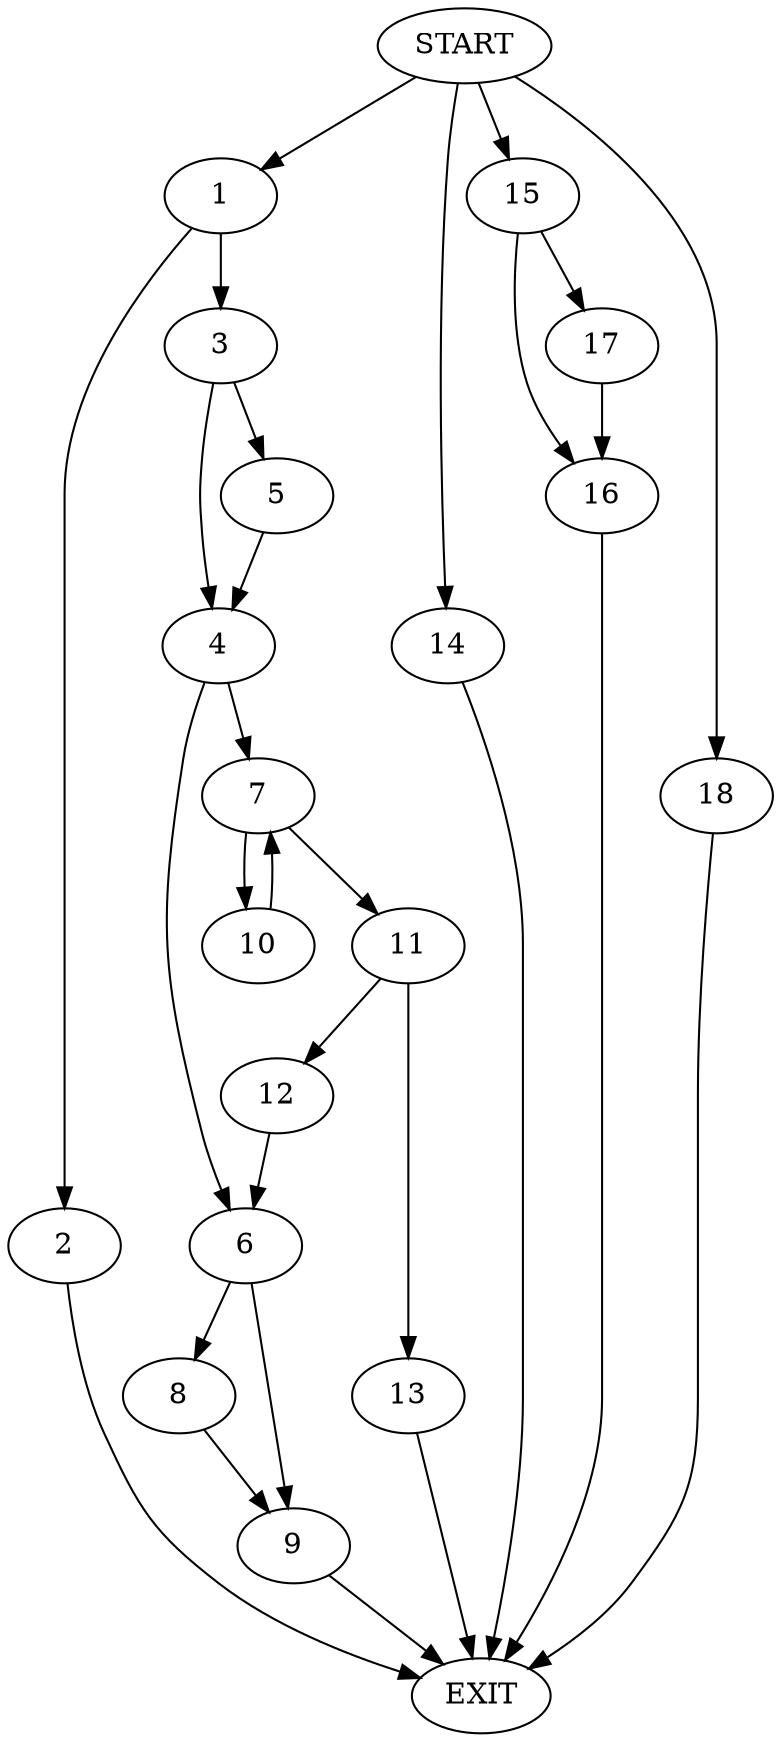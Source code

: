 digraph {
0 [label="START"]
19 [label="EXIT"]
0 -> 1
1 -> 2
1 -> 3
2 -> 19
3 -> 4
3 -> 5
4 -> 6
4 -> 7
5 -> 4
6 -> 8
6 -> 9
7 -> 10
7 -> 11
10 -> 7
11 -> 12
11 -> 13
13 -> 19
12 -> 6
0 -> 14
14 -> 19
8 -> 9
9 -> 19
0 -> 15
15 -> 16
15 -> 17
16 -> 19
17 -> 16
0 -> 18
18 -> 19
}
